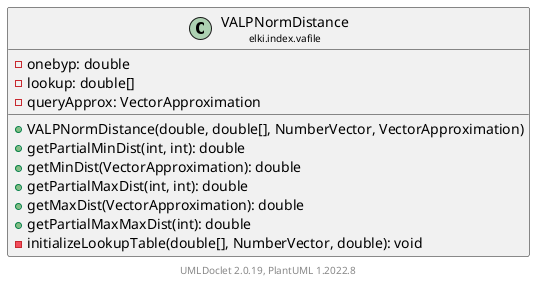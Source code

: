 @startuml
    remove .*\.(Instance|Par|Parameterizer|Factory)$
    set namespaceSeparator none
    hide empty fields
    hide empty methods

    class "<size:14>VALPNormDistance\n<size:10>elki.index.vafile" as elki.index.vafile.VALPNormDistance [[VALPNormDistance.html]] {
        -onebyp: double
        -lookup: double[]
        -queryApprox: VectorApproximation
        +VALPNormDistance(double, double[], NumberVector, VectorApproximation)
        +getPartialMinDist(int, int): double
        +getMinDist(VectorApproximation): double
        +getPartialMaxDist(int, int): double
        +getMaxDist(VectorApproximation): double
        +getPartialMaxMaxDist(int): double
        -initializeLookupTable(double[], NumberVector, double): void
    }

    center footer UMLDoclet 2.0.19, PlantUML 1.2022.8
@enduml
